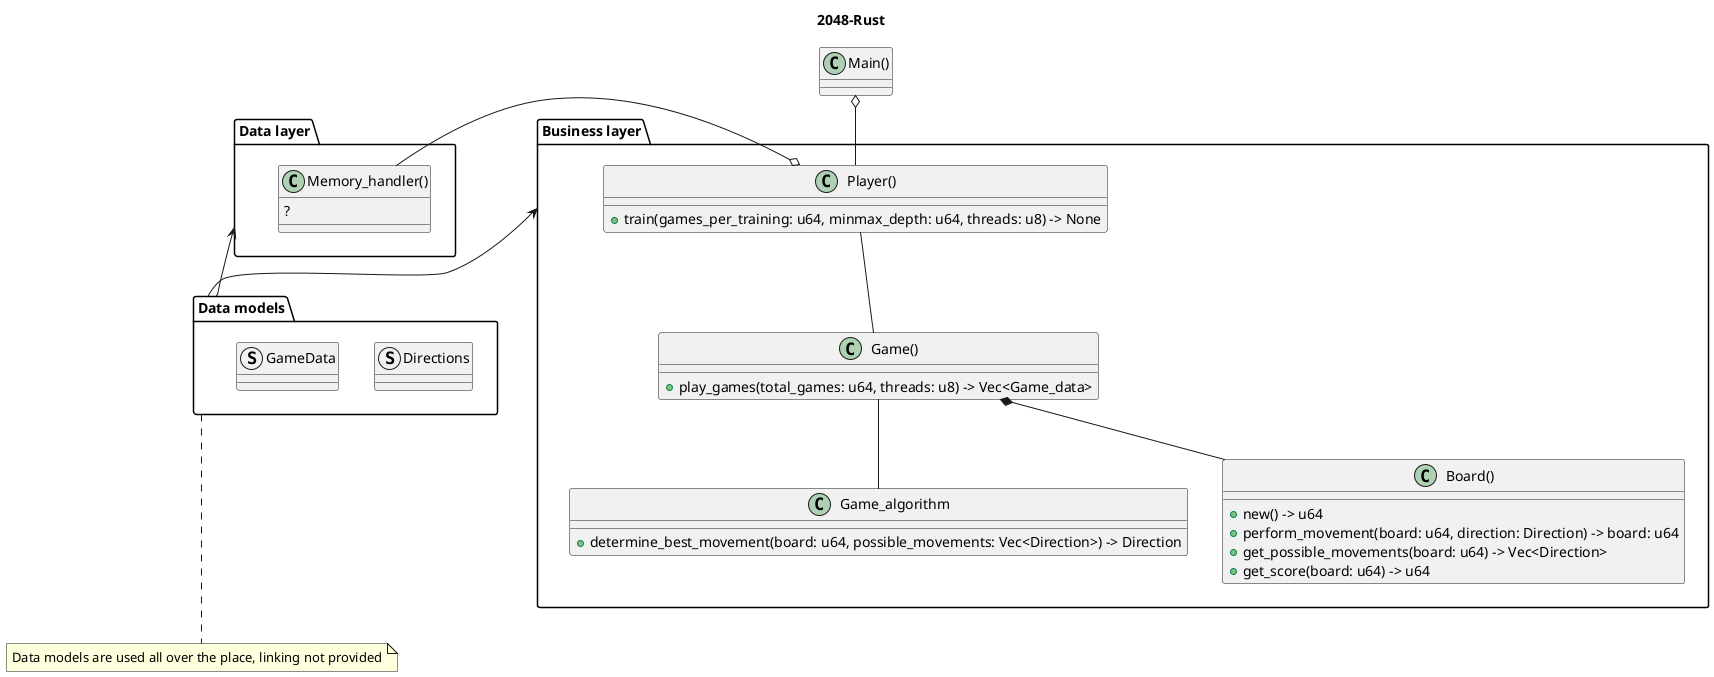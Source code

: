@startuml 2048-rust

title 2048-Rust

class main as "Main()"

package business_layer as "Business layer"{
    class player as "Player()" {
        + train(games_per_training: u64, minmax_depth: u64, threads: u8) -> None
    }

    class game as "Game()" {
        + play_games(total_games: u64, threads: u8) -> Vec<Game_data>
    }
    class game_algorithm as "Game_algorithm" {
        + determine_best_movement(board: u64, possible_movements: Vec<Direction>) -> Direction
    }
    class board as "Board()" {
        + new() -> u64
        + perform_movement(board: u64, direction: Direction) -> board: u64
        + get_possible_movements(board: u64) -> Vec<Direction>
        + get_score(board: u64) -> u64
    }
}

package data_layer as "Data layer" {
    class memory_handler as "Memory_handler()" {
        ?
    }
}


note "Data models are used all over the place, linking not provided" as data_models_note
package data_models as "Data models" {
    struct directions as "Directions"
    struct game_data as "GameData"
}

main o-- player
player o- memory_handler
player O-- game
game O-- game_algorithm
game *-- board
data_layer <-- data_models
business_layer <-- data_models 
data_models ... data_models_note
@enduml
